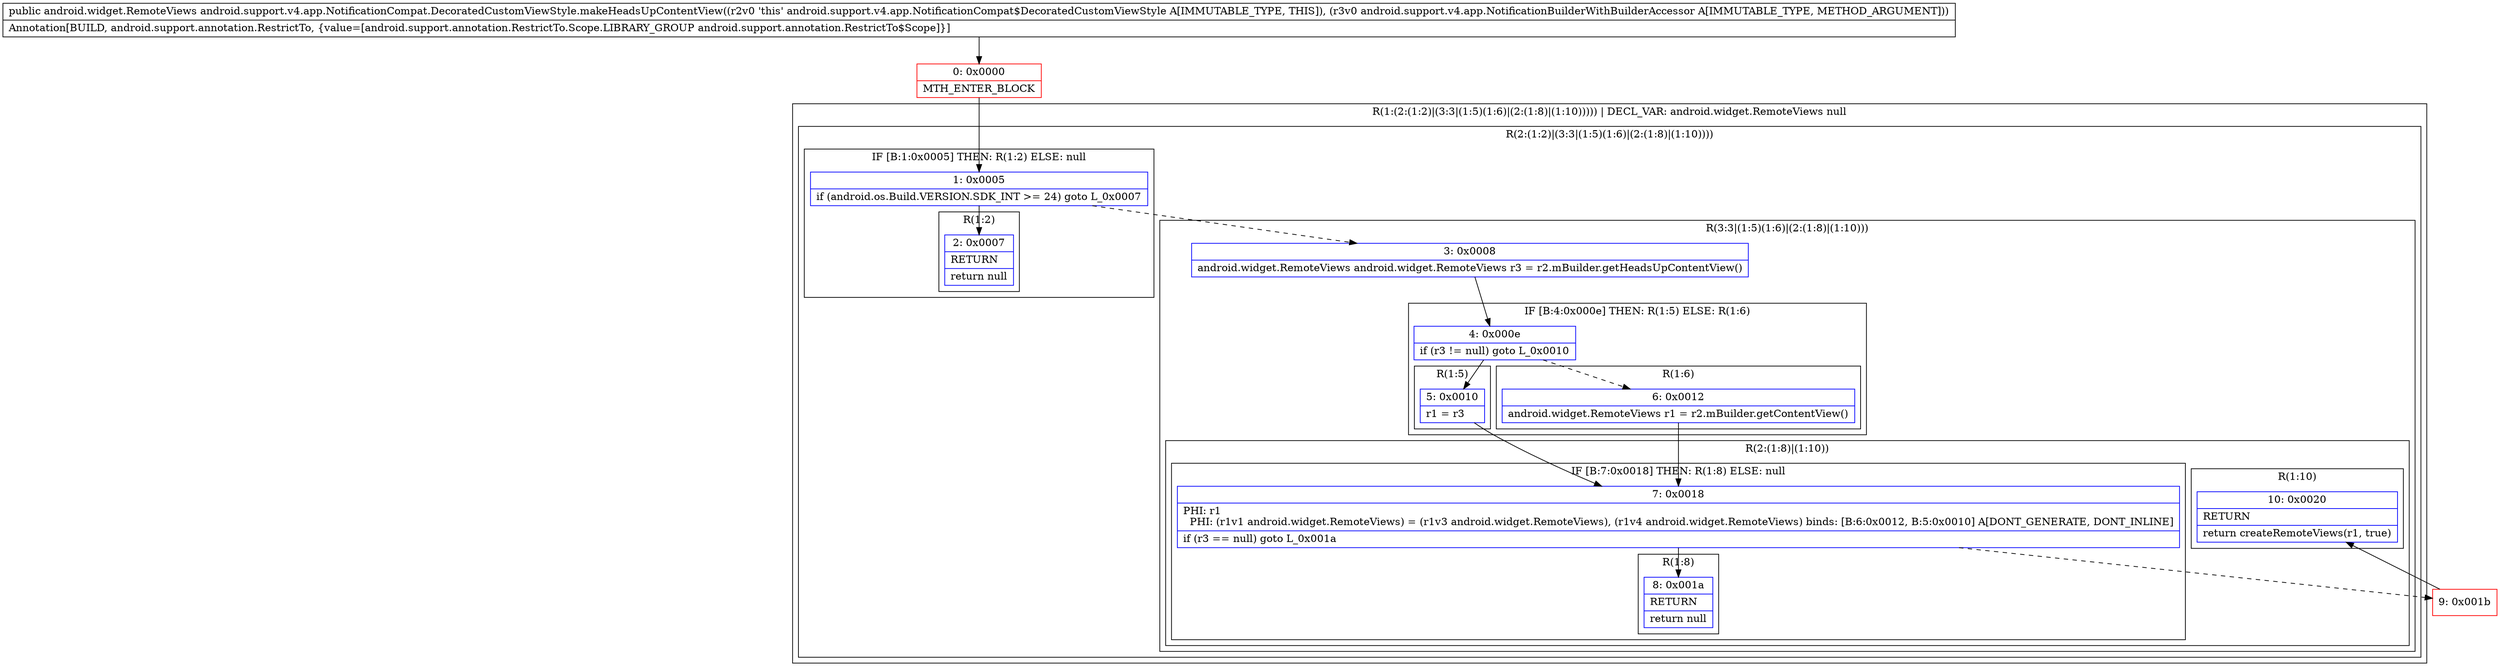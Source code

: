 digraph "CFG forandroid.support.v4.app.NotificationCompat.DecoratedCustomViewStyle.makeHeadsUpContentView(Landroid\/support\/v4\/app\/NotificationBuilderWithBuilderAccessor;)Landroid\/widget\/RemoteViews;" {
subgraph cluster_Region_268459223 {
label = "R(1:(2:(1:2)|(3:3|(1:5)(1:6)|(2:(1:8)|(1:10))))) | DECL_VAR: android.widget.RemoteViews null\l";
node [shape=record,color=blue];
subgraph cluster_Region_216703877 {
label = "R(2:(1:2)|(3:3|(1:5)(1:6)|(2:(1:8)|(1:10))))";
node [shape=record,color=blue];
subgraph cluster_IfRegion_1357891740 {
label = "IF [B:1:0x0005] THEN: R(1:2) ELSE: null";
node [shape=record,color=blue];
Node_1 [shape=record,label="{1\:\ 0x0005|if (android.os.Build.VERSION.SDK_INT \>= 24) goto L_0x0007\l}"];
subgraph cluster_Region_1839565702 {
label = "R(1:2)";
node [shape=record,color=blue];
Node_2 [shape=record,label="{2\:\ 0x0007|RETURN\l|return null\l}"];
}
}
subgraph cluster_Region_1026741829 {
label = "R(3:3|(1:5)(1:6)|(2:(1:8)|(1:10)))";
node [shape=record,color=blue];
Node_3 [shape=record,label="{3\:\ 0x0008|android.widget.RemoteViews android.widget.RemoteViews r3 = r2.mBuilder.getHeadsUpContentView()\l}"];
subgraph cluster_IfRegion_581918208 {
label = "IF [B:4:0x000e] THEN: R(1:5) ELSE: R(1:6)";
node [shape=record,color=blue];
Node_4 [shape=record,label="{4\:\ 0x000e|if (r3 != null) goto L_0x0010\l}"];
subgraph cluster_Region_2129420093 {
label = "R(1:5)";
node [shape=record,color=blue];
Node_5 [shape=record,label="{5\:\ 0x0010|r1 = r3\l}"];
}
subgraph cluster_Region_814529783 {
label = "R(1:6)";
node [shape=record,color=blue];
Node_6 [shape=record,label="{6\:\ 0x0012|android.widget.RemoteViews r1 = r2.mBuilder.getContentView()\l}"];
}
}
subgraph cluster_Region_2136048641 {
label = "R(2:(1:8)|(1:10))";
node [shape=record,color=blue];
subgraph cluster_IfRegion_455590184 {
label = "IF [B:7:0x0018] THEN: R(1:8) ELSE: null";
node [shape=record,color=blue];
Node_7 [shape=record,label="{7\:\ 0x0018|PHI: r1 \l  PHI: (r1v1 android.widget.RemoteViews) = (r1v3 android.widget.RemoteViews), (r1v4 android.widget.RemoteViews) binds: [B:6:0x0012, B:5:0x0010] A[DONT_GENERATE, DONT_INLINE]\l|if (r3 == null) goto L_0x001a\l}"];
subgraph cluster_Region_654243557 {
label = "R(1:8)";
node [shape=record,color=blue];
Node_8 [shape=record,label="{8\:\ 0x001a|RETURN\l|return null\l}"];
}
}
subgraph cluster_Region_142307726 {
label = "R(1:10)";
node [shape=record,color=blue];
Node_10 [shape=record,label="{10\:\ 0x0020|RETURN\l|return createRemoteViews(r1, true)\l}"];
}
}
}
}
}
Node_0 [shape=record,color=red,label="{0\:\ 0x0000|MTH_ENTER_BLOCK\l}"];
Node_9 [shape=record,color=red,label="{9\:\ 0x001b}"];
MethodNode[shape=record,label="{public android.widget.RemoteViews android.support.v4.app.NotificationCompat.DecoratedCustomViewStyle.makeHeadsUpContentView((r2v0 'this' android.support.v4.app.NotificationCompat$DecoratedCustomViewStyle A[IMMUTABLE_TYPE, THIS]), (r3v0 android.support.v4.app.NotificationBuilderWithBuilderAccessor A[IMMUTABLE_TYPE, METHOD_ARGUMENT]))  | Annotation[BUILD, android.support.annotation.RestrictTo, \{value=[android.support.annotation.RestrictTo.Scope.LIBRARY_GROUP android.support.annotation.RestrictTo$Scope]\}]\l}"];
MethodNode -> Node_0;
Node_1 -> Node_2;
Node_1 -> Node_3[style=dashed];
Node_3 -> Node_4;
Node_4 -> Node_5;
Node_4 -> Node_6[style=dashed];
Node_5 -> Node_7;
Node_6 -> Node_7;
Node_7 -> Node_8;
Node_7 -> Node_9[style=dashed];
Node_0 -> Node_1;
Node_9 -> Node_10;
}

